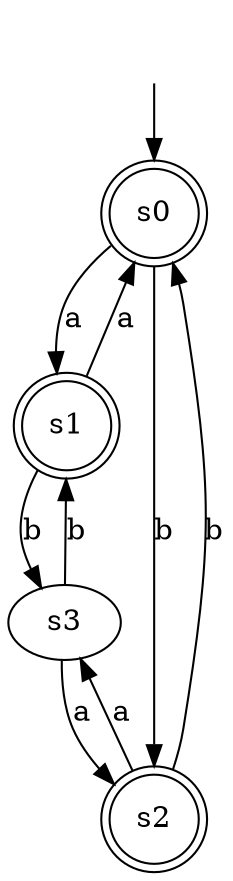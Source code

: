 digraph learned_dfa {
s0 [label="s0", shape=doublecircle];
s1 [label="s1", shape=doublecircle];
s2 [label="s2", shape=doublecircle];
s3 [label="s3"];
s0 -> s1 [label="a"];
s0 -> s2 [label="b"];
s1 -> s0 [label="a"];
s1 -> s3 [label="b"];
s2 -> s0 [label="b"];
s2 -> s3 [label="a"];
s3 -> s1 [label="b"];
s3 -> s2 [label="a"];
__start0 [shape=none, label=""];
__start0 -> s0 [label=""];
}
